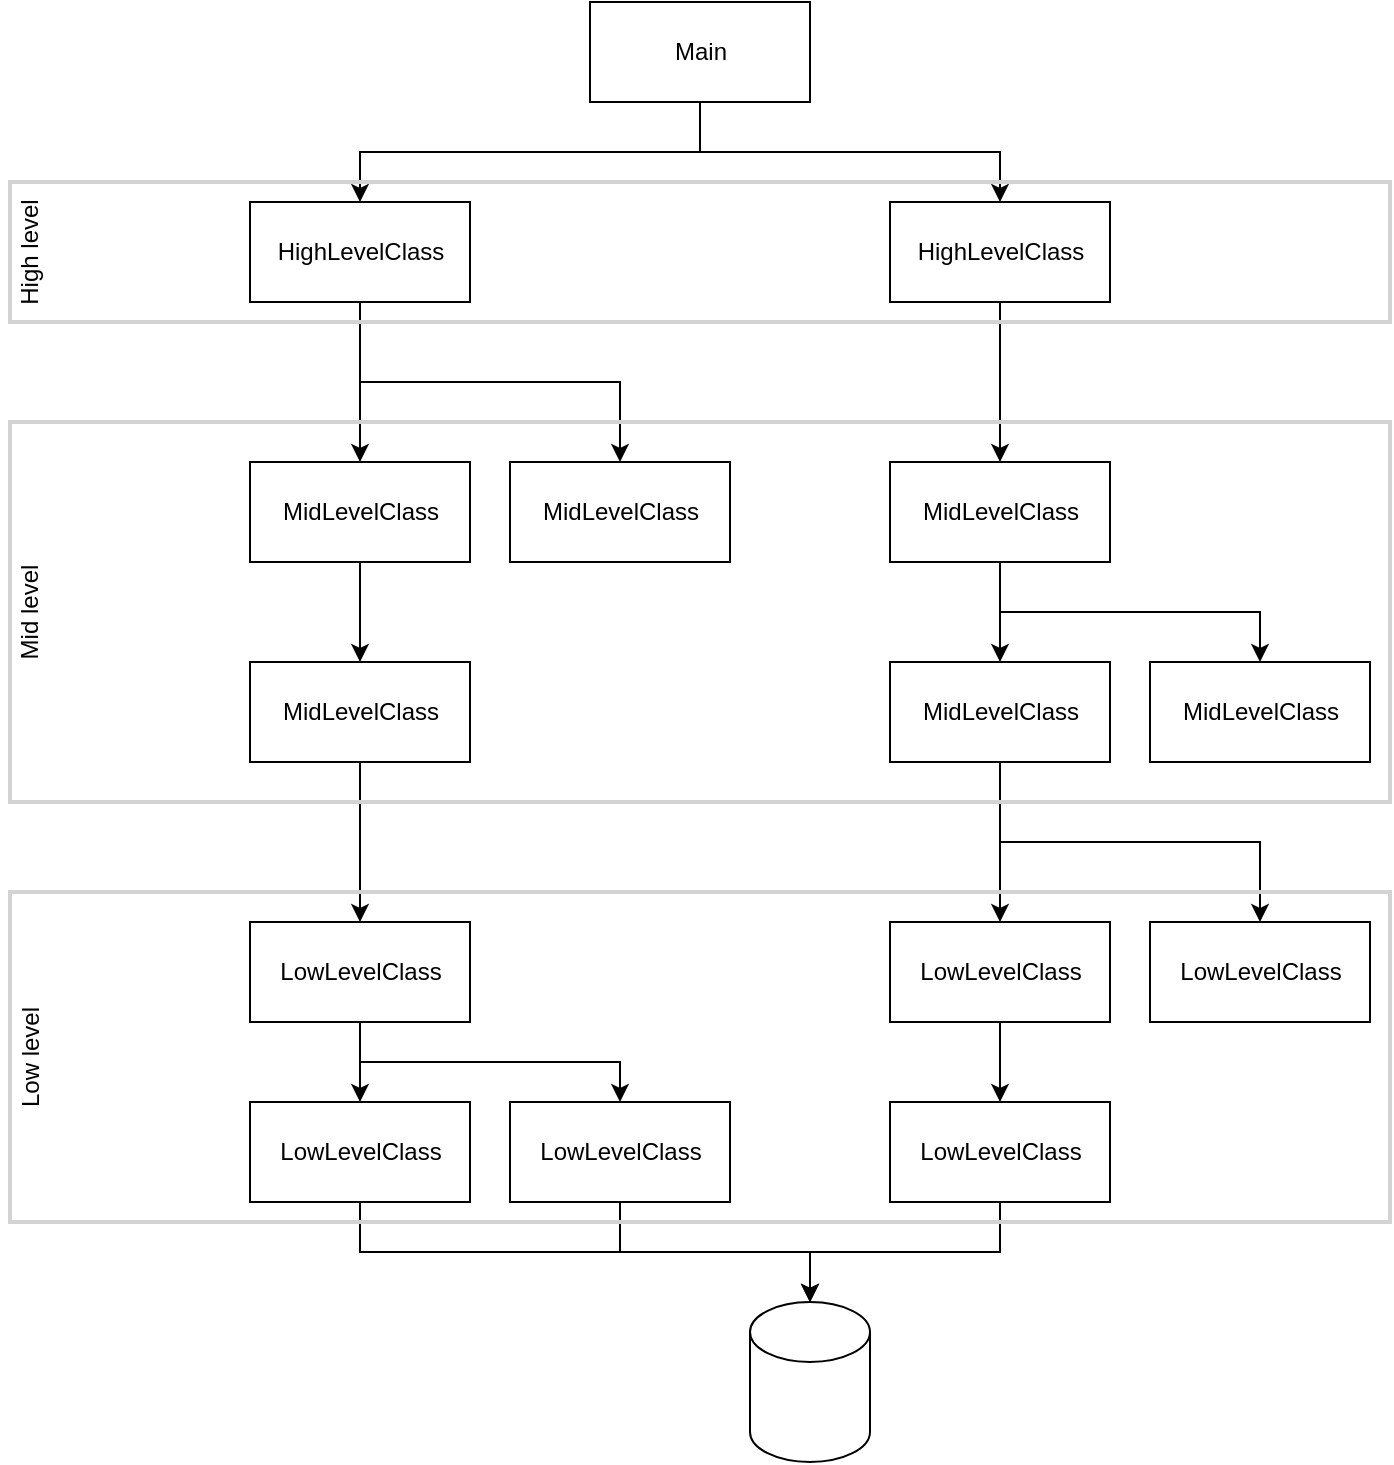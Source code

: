 <mxfile version="16.5.1" type="device"><diagram id="UioispKOctErKA72hJ1r" name="Page-1"><mxGraphModel dx="1106" dy="892" grid="1" gridSize="10" guides="1" tooltips="1" connect="1" arrows="1" fold="1" page="1" pageScale="1" pageWidth="827" pageHeight="1169" math="0" shadow="0"><root><mxCell id="0"/><mxCell id="1" parent="0"/><mxCell id="IelHUewjU_hHStLfhz0D-16" style="edgeStyle=orthogonalEdgeStyle;rounded=0;orthogonalLoop=1;jettySize=auto;html=1;exitX=0.5;exitY=1;exitDx=0;exitDy=0;entryX=0.5;entryY=0;entryDx=0;entryDy=0;" edge="1" parent="1" source="IelHUewjU_hHStLfhz0D-5" target="IelHUewjU_hHStLfhz0D-6"><mxGeometry relative="1" as="geometry"/></mxCell><mxCell id="IelHUewjU_hHStLfhz0D-5" value="Main" style="html=1;" vertex="1" parent="1"><mxGeometry x="320" y="140" width="110" height="50" as="geometry"/></mxCell><mxCell id="IelHUewjU_hHStLfhz0D-17" style="edgeStyle=orthogonalEdgeStyle;rounded=0;orthogonalLoop=1;jettySize=auto;html=1;exitX=0.5;exitY=1;exitDx=0;exitDy=0;entryX=0.5;entryY=0;entryDx=0;entryDy=0;" edge="1" parent="1" source="IelHUewjU_hHStLfhz0D-6" target="IelHUewjU_hHStLfhz0D-7"><mxGeometry relative="1" as="geometry"/></mxCell><mxCell id="IelHUewjU_hHStLfhz0D-18" style="edgeStyle=orthogonalEdgeStyle;rounded=0;orthogonalLoop=1;jettySize=auto;html=1;exitX=0.5;exitY=1;exitDx=0;exitDy=0;entryX=0.5;entryY=0;entryDx=0;entryDy=0;" edge="1" parent="1" source="IelHUewjU_hHStLfhz0D-6" target="IelHUewjU_hHStLfhz0D-8"><mxGeometry relative="1" as="geometry"/></mxCell><mxCell id="IelHUewjU_hHStLfhz0D-6" value="HighLevelClass" style="html=1;" vertex="1" parent="1"><mxGeometry x="150" y="240" width="110" height="50" as="geometry"/></mxCell><mxCell id="IelHUewjU_hHStLfhz0D-19" style="edgeStyle=orthogonalEdgeStyle;rounded=0;orthogonalLoop=1;jettySize=auto;html=1;exitX=0.5;exitY=1;exitDx=0;exitDy=0;entryX=0.5;entryY=0;entryDx=0;entryDy=0;" edge="1" parent="1" source="IelHUewjU_hHStLfhz0D-7" target="IelHUewjU_hHStLfhz0D-10"><mxGeometry relative="1" as="geometry"/></mxCell><mxCell id="IelHUewjU_hHStLfhz0D-7" value="MidLevelClass" style="html=1;" vertex="1" parent="1"><mxGeometry x="150" y="370" width="110" height="50" as="geometry"/></mxCell><mxCell id="IelHUewjU_hHStLfhz0D-8" value="MidLevelClass" style="html=1;" vertex="1" parent="1"><mxGeometry x="280" y="370" width="110" height="50" as="geometry"/></mxCell><mxCell id="IelHUewjU_hHStLfhz0D-21" style="edgeStyle=orthogonalEdgeStyle;rounded=0;orthogonalLoop=1;jettySize=auto;html=1;exitX=0.5;exitY=1;exitDx=0;exitDy=0;entryX=0.5;entryY=0;entryDx=0;entryDy=0;" edge="1" parent="1" source="IelHUewjU_hHStLfhz0D-10" target="IelHUewjU_hHStLfhz0D-11"><mxGeometry relative="1" as="geometry"/></mxCell><mxCell id="IelHUewjU_hHStLfhz0D-10" value="MidLevelClass" style="html=1;" vertex="1" parent="1"><mxGeometry x="150" y="470" width="110" height="50" as="geometry"/></mxCell><mxCell id="IelHUewjU_hHStLfhz0D-23" style="edgeStyle=orthogonalEdgeStyle;rounded=0;orthogonalLoop=1;jettySize=auto;html=1;exitX=0.5;exitY=1;exitDx=0;exitDy=0;entryX=0.5;entryY=0;entryDx=0;entryDy=0;" edge="1" parent="1" source="IelHUewjU_hHStLfhz0D-11" target="IelHUewjU_hHStLfhz0D-12"><mxGeometry relative="1" as="geometry"/></mxCell><mxCell id="IelHUewjU_hHStLfhz0D-24" style="edgeStyle=orthogonalEdgeStyle;rounded=0;orthogonalLoop=1;jettySize=auto;html=1;exitX=0.5;exitY=1;exitDx=0;exitDy=0;entryX=0.5;entryY=0;entryDx=0;entryDy=0;" edge="1" parent="1" source="IelHUewjU_hHStLfhz0D-11" target="IelHUewjU_hHStLfhz0D-14"><mxGeometry relative="1" as="geometry"/></mxCell><mxCell id="IelHUewjU_hHStLfhz0D-11" value="LowLevelClass" style="html=1;" vertex="1" parent="1"><mxGeometry x="150" y="600" width="110" height="50" as="geometry"/></mxCell><mxCell id="IelHUewjU_hHStLfhz0D-25" style="edgeStyle=orthogonalEdgeStyle;rounded=0;orthogonalLoop=1;jettySize=auto;html=1;exitX=0.5;exitY=1;exitDx=0;exitDy=0;entryX=0.5;entryY=0;entryDx=0;entryDy=0;entryPerimeter=0;" edge="1" parent="1" source="IelHUewjU_hHStLfhz0D-12" target="IelHUewjU_hHStLfhz0D-15"><mxGeometry relative="1" as="geometry"/></mxCell><mxCell id="IelHUewjU_hHStLfhz0D-12" value="LowLevelClass" style="html=1;" vertex="1" parent="1"><mxGeometry x="150" y="690" width="110" height="50" as="geometry"/></mxCell><mxCell id="IelHUewjU_hHStLfhz0D-26" style="edgeStyle=orthogonalEdgeStyle;rounded=0;orthogonalLoop=1;jettySize=auto;html=1;exitX=0.5;exitY=1;exitDx=0;exitDy=0;entryX=0.5;entryY=0;entryDx=0;entryDy=0;entryPerimeter=0;" edge="1" parent="1" source="IelHUewjU_hHStLfhz0D-14" target="IelHUewjU_hHStLfhz0D-15"><mxGeometry relative="1" as="geometry"><mxPoint x="270" y="820" as="targetPoint"/></mxGeometry></mxCell><mxCell id="IelHUewjU_hHStLfhz0D-14" value="LowLevelClass" style="html=1;" vertex="1" parent="1"><mxGeometry x="280" y="690" width="110" height="50" as="geometry"/></mxCell><mxCell id="IelHUewjU_hHStLfhz0D-15" value="" style="shape=cylinder3;whiteSpace=wrap;html=1;boundedLbl=1;backgroundOutline=1;size=15;" vertex="1" parent="1"><mxGeometry x="400" y="790" width="60" height="80" as="geometry"/></mxCell><mxCell id="IelHUewjU_hHStLfhz0D-28" style="edgeStyle=orthogonalEdgeStyle;rounded=0;orthogonalLoop=1;jettySize=auto;html=1;exitX=0.5;exitY=1;exitDx=0;exitDy=0;entryX=0.5;entryY=0;entryDx=0;entryDy=0;" edge="1" parent="1" source="IelHUewjU_hHStLfhz0D-5" target="IelHUewjU_hHStLfhz0D-32"><mxGeometry relative="1" as="geometry"><mxPoint x="525" y="210" as="sourcePoint"/></mxGeometry></mxCell><mxCell id="IelHUewjU_hHStLfhz0D-30" style="edgeStyle=orthogonalEdgeStyle;rounded=0;orthogonalLoop=1;jettySize=auto;html=1;exitX=0.5;exitY=1;exitDx=0;exitDy=0;entryX=0.5;entryY=0;entryDx=0;entryDy=0;" edge="1" parent="1" source="IelHUewjU_hHStLfhz0D-32" target="IelHUewjU_hHStLfhz0D-35"><mxGeometry relative="1" as="geometry"/></mxCell><mxCell id="IelHUewjU_hHStLfhz0D-32" value="HighLevelClass" style="html=1;" vertex="1" parent="1"><mxGeometry x="470" y="240" width="110" height="50" as="geometry"/></mxCell><mxCell id="IelHUewjU_hHStLfhz0D-33" style="edgeStyle=orthogonalEdgeStyle;rounded=0;orthogonalLoop=1;jettySize=auto;html=1;exitX=0.5;exitY=1;exitDx=0;exitDy=0;entryX=0.5;entryY=0;entryDx=0;entryDy=0;" edge="1" parent="1" source="IelHUewjU_hHStLfhz0D-35" target="IelHUewjU_hHStLfhz0D-40"><mxGeometry relative="1" as="geometry"/></mxCell><mxCell id="IelHUewjU_hHStLfhz0D-34" style="edgeStyle=orthogonalEdgeStyle;rounded=0;orthogonalLoop=1;jettySize=auto;html=1;exitX=0.5;exitY=1;exitDx=0;exitDy=0;entryX=0.5;entryY=0;entryDx=0;entryDy=0;" edge="1" parent="1" source="IelHUewjU_hHStLfhz0D-35" target="IelHUewjU_hHStLfhz0D-37"><mxGeometry relative="1" as="geometry"/></mxCell><mxCell id="IelHUewjU_hHStLfhz0D-35" value="MidLevelClass" style="html=1;" vertex="1" parent="1"><mxGeometry x="470" y="370" width="110" height="50" as="geometry"/></mxCell><mxCell id="IelHUewjU_hHStLfhz0D-37" value="MidLevelClass" style="html=1;" vertex="1" parent="1"><mxGeometry x="600" y="470" width="110" height="50" as="geometry"/></mxCell><mxCell id="IelHUewjU_hHStLfhz0D-38" style="edgeStyle=orthogonalEdgeStyle;rounded=0;orthogonalLoop=1;jettySize=auto;html=1;exitX=0.5;exitY=1;exitDx=0;exitDy=0;entryX=0.5;entryY=0;entryDx=0;entryDy=0;" edge="1" parent="1" source="IelHUewjU_hHStLfhz0D-40" target="IelHUewjU_hHStLfhz0D-43"><mxGeometry relative="1" as="geometry"/></mxCell><mxCell id="IelHUewjU_hHStLfhz0D-39" style="edgeStyle=orthogonalEdgeStyle;rounded=0;orthogonalLoop=1;jettySize=auto;html=1;exitX=0.5;exitY=1;exitDx=0;exitDy=0;entryX=0.5;entryY=0;entryDx=0;entryDy=0;" edge="1" parent="1" source="IelHUewjU_hHStLfhz0D-40" target="IelHUewjU_hHStLfhz0D-46"><mxGeometry relative="1" as="geometry"/></mxCell><mxCell id="IelHUewjU_hHStLfhz0D-40" value="MidLevelClass" style="html=1;" vertex="1" parent="1"><mxGeometry x="470" y="470" width="110" height="50" as="geometry"/></mxCell><mxCell id="IelHUewjU_hHStLfhz0D-41" style="edgeStyle=orthogonalEdgeStyle;rounded=0;orthogonalLoop=1;jettySize=auto;html=1;exitX=0.5;exitY=1;exitDx=0;exitDy=0;entryX=0.5;entryY=0;entryDx=0;entryDy=0;" edge="1" parent="1" source="IelHUewjU_hHStLfhz0D-43" target="IelHUewjU_hHStLfhz0D-45"><mxGeometry relative="1" as="geometry"/></mxCell><mxCell id="IelHUewjU_hHStLfhz0D-43" value="LowLevelClass" style="html=1;" vertex="1" parent="1"><mxGeometry x="470" y="600" width="110" height="50" as="geometry"/></mxCell><mxCell id="IelHUewjU_hHStLfhz0D-44" style="edgeStyle=orthogonalEdgeStyle;rounded=0;orthogonalLoop=1;jettySize=auto;html=1;exitX=0.5;exitY=1;exitDx=0;exitDy=0;entryX=0.5;entryY=0;entryDx=0;entryDy=0;entryPerimeter=0;" edge="1" parent="1" source="IelHUewjU_hHStLfhz0D-45" target="IelHUewjU_hHStLfhz0D-15"><mxGeometry relative="1" as="geometry"><mxPoint x="590" y="780" as="targetPoint"/></mxGeometry></mxCell><mxCell id="IelHUewjU_hHStLfhz0D-45" value="LowLevelClass" style="html=1;" vertex="1" parent="1"><mxGeometry x="470" y="690" width="110" height="50" as="geometry"/></mxCell><mxCell id="IelHUewjU_hHStLfhz0D-46" value="LowLevelClass" style="html=1;" vertex="1" parent="1"><mxGeometry x="600" y="600" width="110" height="50" as="geometry"/></mxCell><mxCell id="IelHUewjU_hHStLfhz0D-50" value="" style="rounded=0;whiteSpace=wrap;html=1;fillColor=none;strokeColor=#d3d3d3;strokeWidth=2;" vertex="1" parent="1"><mxGeometry x="30" y="230" width="690" height="70" as="geometry"/></mxCell><mxCell id="IelHUewjU_hHStLfhz0D-51" value="" style="rounded=0;whiteSpace=wrap;html=1;fillColor=none;strokeColor=#d3d3d3;strokeWidth=2;" vertex="1" parent="1"><mxGeometry x="30" y="350" width="690" height="190" as="geometry"/></mxCell><mxCell id="IelHUewjU_hHStLfhz0D-52" value="" style="rounded=0;whiteSpace=wrap;html=1;fillColor=none;strokeColor=#d3d3d3;strokeWidth=2;" vertex="1" parent="1"><mxGeometry x="30" y="585" width="690" height="165" as="geometry"/></mxCell><mxCell id="IelHUewjU_hHStLfhz0D-53" value="High level" style="text;html=1;strokeColor=none;fillColor=none;align=center;verticalAlign=middle;whiteSpace=wrap;rounded=0;rotation=-90;" vertex="1" parent="1"><mxGeometry x="10" y="250" width="60" height="30" as="geometry"/></mxCell><mxCell id="IelHUewjU_hHStLfhz0D-54" value="Mid level" style="text;html=1;strokeColor=none;fillColor=none;align=center;verticalAlign=middle;whiteSpace=wrap;rounded=0;rotation=-90;" vertex="1" parent="1"><mxGeometry x="10" y="430" width="60" height="30" as="geometry"/></mxCell><mxCell id="IelHUewjU_hHStLfhz0D-56" value="Low level" style="text;html=1;strokeColor=none;fillColor=none;align=center;verticalAlign=middle;whiteSpace=wrap;rounded=0;rotation=-90;" vertex="1" parent="1"><mxGeometry x="10" y="652.5" width="60" height="30" as="geometry"/></mxCell></root></mxGraphModel></diagram></mxfile>